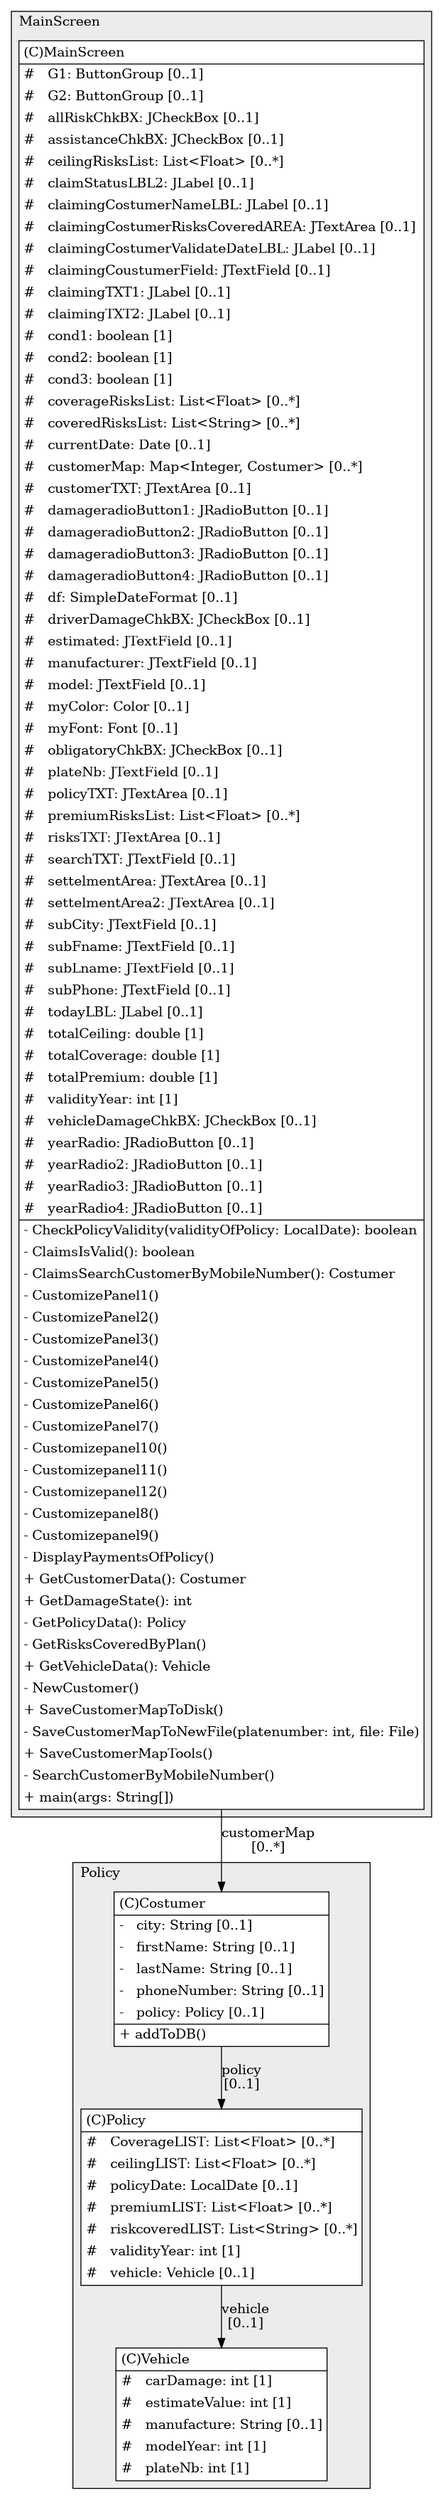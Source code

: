 @startuml

/' diagram meta data start
config=StructureConfiguration;
{
  "projectClassification": {
    "searchMode": "OpenProject", // OpenProject, AllProjects
    "includedProjects": "",
    "pathEndKeywords": "*.impl",
    "isClientPath": "",
    "isClientName": "",
    "isTestPath": "",
    "isTestName": "",
    "isMappingPath": "",
    "isMappingName": "",
    "isDataAccessPath": "",
    "isDataAccessName": "",
    "isDataStructurePath": "",
    "isDataStructureName": "",
    "isInterfaceStructuresPath": "",
    "isInterfaceStructuresName": "",
    "isEntryPointPath": "",
    "isEntryPointName": "",
    "treatFinalFieldsAsMandatory": false
  },
  "graphRestriction": {
    "classPackageExcludeFilter": "",
    "classPackageIncludeFilter": "",
    "classNameExcludeFilter": "",
    "classNameIncludeFilter": "",
    "methodNameExcludeFilter": "",
    "methodNameIncludeFilter": "",
    "removeByInheritance": "", // inheritance/annotation based filtering is done in a second step
    "removeByAnnotation": "",
    "removeByClassPackage": "", // cleanup the graph after inheritance/annotation based filtering is done
    "removeByClassName": "",
    "cutMappings": false,
    "cutEnum": true,
    "cutTests": true,
    "cutClient": true,
    "cutDataAccess": false,
    "cutInterfaceStructures": false,
    "cutDataStructures": false,
    "cutGetterAndSetter": true,
    "cutConstructors": true
  },
  "graphTraversal": {
    "forwardDepth": 6,
    "backwardDepth": 6,
    "classPackageExcludeFilter": "",
    "classPackageIncludeFilter": "",
    "classNameExcludeFilter": "",
    "classNameIncludeFilter": "",
    "methodNameExcludeFilter": "",
    "methodNameIncludeFilter": "",
    "hideMappings": false,
    "hideDataStructures": false,
    "hidePrivateMethods": true,
    "hideInterfaceCalls": true, // indirection: implementation -> interface (is hidden) -> implementation
    "onlyShowApplicationEntryPoints": false, // root node is included
    "useMethodCallsForStructureDiagram": "ForwardOnly" // ForwardOnly, BothDirections, No
  },
  "details": {
    "aggregation": "GroupByClass", // ByClass, GroupByClass, None
    "showClassGenericTypes": true,
    "showMethods": true,
    "showMethodParameterNames": true,
    "showMethodParameterTypes": true,
    "showMethodReturnType": true,
    "showPackageLevels": 2,
    "showDetailedClassStructure": true
  },
  "rootClass": "MainScreen",
  "extensionCallbackMethod": "" // qualified.class.name#methodName - signature: public static String method(String)
}
diagram meta data end '/



digraph g {
    rankdir="TB"
    splines=polyline
    

'nodes 
subgraph cluster_1852268635 { 
   	label=MainScreen
	labeljust=l
	fillcolor="#ececec"
	style=filled
   
   MainScreen1852268635[
	label=<<TABLE BORDER="1" CELLBORDER="0" CELLPADDING="4" CELLSPACING="0">
<TR><TD ALIGN="LEFT" >(C)MainScreen</TD></TR>
<HR/>
<TR><TD ALIGN="LEFT" >#   G1: ButtonGroup [0..1]</TD></TR>
<TR><TD ALIGN="LEFT" >#   G2: ButtonGroup [0..1]</TD></TR>
<TR><TD ALIGN="LEFT" >#   allRiskChkBX: JCheckBox [0..1]</TD></TR>
<TR><TD ALIGN="LEFT" >#   assistanceChkBX: JCheckBox [0..1]</TD></TR>
<TR><TD ALIGN="LEFT" >#   ceilingRisksList: List&lt;Float&gt; [0..*]</TD></TR>
<TR><TD ALIGN="LEFT" >#   claimStatusLBL2: JLabel [0..1]</TD></TR>
<TR><TD ALIGN="LEFT" >#   claimingCostumerNameLBL: JLabel [0..1]</TD></TR>
<TR><TD ALIGN="LEFT" >#   claimingCostumerRisksCoveredAREA: JTextArea [0..1]</TD></TR>
<TR><TD ALIGN="LEFT" >#   claimingCostumerValidateDateLBL: JLabel [0..1]</TD></TR>
<TR><TD ALIGN="LEFT" >#   claimingCoustumerField: JTextField [0..1]</TD></TR>
<TR><TD ALIGN="LEFT" >#   claimingTXT1: JLabel [0..1]</TD></TR>
<TR><TD ALIGN="LEFT" >#   claimingTXT2: JLabel [0..1]</TD></TR>
<TR><TD ALIGN="LEFT" >#   cond1: boolean [1]</TD></TR>
<TR><TD ALIGN="LEFT" >#   cond2: boolean [1]</TD></TR>
<TR><TD ALIGN="LEFT" >#   cond3: boolean [1]</TD></TR>
<TR><TD ALIGN="LEFT" >#   coverageRisksList: List&lt;Float&gt; [0..*]</TD></TR>
<TR><TD ALIGN="LEFT" >#   coveredRisksList: List&lt;String&gt; [0..*]</TD></TR>
<TR><TD ALIGN="LEFT" >#   currentDate: Date [0..1]</TD></TR>
<TR><TD ALIGN="LEFT" >#   customerMap: Map&lt;Integer, Costumer&gt; [0..*]</TD></TR>
<TR><TD ALIGN="LEFT" >#   customerTXT: JTextArea [0..1]</TD></TR>
<TR><TD ALIGN="LEFT" >#   damageradioButton1: JRadioButton [0..1]</TD></TR>
<TR><TD ALIGN="LEFT" >#   damageradioButton2: JRadioButton [0..1]</TD></TR>
<TR><TD ALIGN="LEFT" >#   damageradioButton3: JRadioButton [0..1]</TD></TR>
<TR><TD ALIGN="LEFT" >#   damageradioButton4: JRadioButton [0..1]</TD></TR>
<TR><TD ALIGN="LEFT" >#   df: SimpleDateFormat [0..1]</TD></TR>
<TR><TD ALIGN="LEFT" >#   driverDamageChkBX: JCheckBox [0..1]</TD></TR>
<TR><TD ALIGN="LEFT" >#   estimated: JTextField [0..1]</TD></TR>
<TR><TD ALIGN="LEFT" >#   manufacturer: JTextField [0..1]</TD></TR>
<TR><TD ALIGN="LEFT" >#   model: JTextField [0..1]</TD></TR>
<TR><TD ALIGN="LEFT" >#   myColor: Color [0..1]</TD></TR>
<TR><TD ALIGN="LEFT" >#   myFont: Font [0..1]</TD></TR>
<TR><TD ALIGN="LEFT" >#   obligatoryChkBX: JCheckBox [0..1]</TD></TR>
<TR><TD ALIGN="LEFT" >#   plateNb: JTextField [0..1]</TD></TR>
<TR><TD ALIGN="LEFT" >#   policyTXT: JTextArea [0..1]</TD></TR>
<TR><TD ALIGN="LEFT" >#   premiumRisksList: List&lt;Float&gt; [0..*]</TD></TR>
<TR><TD ALIGN="LEFT" >#   risksTXT: JTextArea [0..1]</TD></TR>
<TR><TD ALIGN="LEFT" >#   searchTXT: JTextField [0..1]</TD></TR>
<TR><TD ALIGN="LEFT" >#   settelmentArea: JTextArea [0..1]</TD></TR>
<TR><TD ALIGN="LEFT" >#   settelmentArea2: JTextArea [0..1]</TD></TR>
<TR><TD ALIGN="LEFT" >#   subCity: JTextField [0..1]</TD></TR>
<TR><TD ALIGN="LEFT" >#   subFname: JTextField [0..1]</TD></TR>
<TR><TD ALIGN="LEFT" >#   subLname: JTextField [0..1]</TD></TR>
<TR><TD ALIGN="LEFT" >#   subPhone: JTextField [0..1]</TD></TR>
<TR><TD ALIGN="LEFT" >#   todayLBL: JLabel [0..1]</TD></TR>
<TR><TD ALIGN="LEFT" >#   totalCeiling: double [1]</TD></TR>
<TR><TD ALIGN="LEFT" >#   totalCoverage: double [1]</TD></TR>
<TR><TD ALIGN="LEFT" >#   totalPremium: double [1]</TD></TR>
<TR><TD ALIGN="LEFT" >#   validityYear: int [1]</TD></TR>
<TR><TD ALIGN="LEFT" >#   vehicleDamageChkBX: JCheckBox [0..1]</TD></TR>
<TR><TD ALIGN="LEFT" >#   yearRadio: JRadioButton [0..1]</TD></TR>
<TR><TD ALIGN="LEFT" >#   yearRadio2: JRadioButton [0..1]</TD></TR>
<TR><TD ALIGN="LEFT" >#   yearRadio3: JRadioButton [0..1]</TD></TR>
<TR><TD ALIGN="LEFT" >#   yearRadio4: JRadioButton [0..1]</TD></TR>
<HR/>
<TR><TD ALIGN="LEFT" >- CheckPolicyValidity(validityOfPolicy: LocalDate): boolean</TD></TR>
<TR><TD ALIGN="LEFT" >- ClaimsIsValid(): boolean</TD></TR>
<TR><TD ALIGN="LEFT" >- ClaimsSearchCustomerByMobileNumber(): Costumer</TD></TR>
<TR><TD ALIGN="LEFT" >- CustomizePanel1()</TD></TR>
<TR><TD ALIGN="LEFT" >- CustomizePanel2()</TD></TR>
<TR><TD ALIGN="LEFT" >- CustomizePanel3()</TD></TR>
<TR><TD ALIGN="LEFT" >- CustomizePanel4()</TD></TR>
<TR><TD ALIGN="LEFT" >- CustomizePanel5()</TD></TR>
<TR><TD ALIGN="LEFT" >- CustomizePanel6()</TD></TR>
<TR><TD ALIGN="LEFT" >- CustomizePanel7()</TD></TR>
<TR><TD ALIGN="LEFT" >- Customizepanel10()</TD></TR>
<TR><TD ALIGN="LEFT" >- Customizepanel11()</TD></TR>
<TR><TD ALIGN="LEFT" >- Customizepanel12()</TD></TR>
<TR><TD ALIGN="LEFT" >- Customizepanel8()</TD></TR>
<TR><TD ALIGN="LEFT" >- Customizepanel9()</TD></TR>
<TR><TD ALIGN="LEFT" >- DisplayPaymentsOfPolicy()</TD></TR>
<TR><TD ALIGN="LEFT" >+ GetCustomerData(): Costumer</TD></TR>
<TR><TD ALIGN="LEFT" >+ GetDamageState(): int</TD></TR>
<TR><TD ALIGN="LEFT" >- GetPolicyData(): Policy</TD></TR>
<TR><TD ALIGN="LEFT" >- GetRisksCoveredByPlan()</TD></TR>
<TR><TD ALIGN="LEFT" >+ GetVehicleData(): Vehicle</TD></TR>
<TR><TD ALIGN="LEFT" >- NewCustomer()</TD></TR>
<TR><TD ALIGN="LEFT" >+ SaveCustomerMapToDisk()</TD></TR>
<TR><TD ALIGN="LEFT" >- SaveCustomerMapToNewFile(platenumber: int, file: File)</TD></TR>
<TR><TD ALIGN="LEFT" >+ SaveCustomerMapTools()</TD></TR>
<TR><TD ALIGN="LEFT" >- SearchCustomerByMobileNumber()</TD></TR>
<TR><TD ALIGN="LEFT" >+ main(args: String[])</TD></TR>
</TABLE>>
	style=filled
	margin=0
	shape=plaintext
	fillcolor="#FFFFFF"
];
} 

subgraph cluster_1898802862 { 
   	label=Policy
	labeljust=l
	fillcolor="#ececec"
	style=filled
   
   Costumer1898802862[
	label=<<TABLE BORDER="1" CELLBORDER="0" CELLPADDING="4" CELLSPACING="0">
<TR><TD ALIGN="LEFT" >(C)Costumer</TD></TR>
<HR/>
<TR><TD ALIGN="LEFT" >-   city: String [0..1]</TD></TR>
<TR><TD ALIGN="LEFT" >-   firstName: String [0..1]</TD></TR>
<TR><TD ALIGN="LEFT" >-   lastName: String [0..1]</TD></TR>
<TR><TD ALIGN="LEFT" >-   phoneNumber: String [0..1]</TD></TR>
<TR><TD ALIGN="LEFT" >-   policy: Policy [0..1]</TD></TR>
<HR/>
<TR><TD ALIGN="LEFT" >+ addToDB()</TD></TR>
</TABLE>>
	style=filled
	margin=0
	shape=plaintext
	fillcolor="#FFFFFF"
];

Policy1898802862[
	label=<<TABLE BORDER="1" CELLBORDER="0" CELLPADDING="4" CELLSPACING="0">
<TR><TD ALIGN="LEFT" >(C)Policy</TD></TR>
<HR/>
<TR><TD ALIGN="LEFT" >#   CoverageLIST: List&lt;Float&gt; [0..*]</TD></TR>
<TR><TD ALIGN="LEFT" >#   ceilingLIST: List&lt;Float&gt; [0..*]</TD></TR>
<TR><TD ALIGN="LEFT" >#   policyDate: LocalDate [0..1]</TD></TR>
<TR><TD ALIGN="LEFT" >#   premiumLIST: List&lt;Float&gt; [0..*]</TD></TR>
<TR><TD ALIGN="LEFT" >#   riskcoveredLIST: List&lt;String&gt; [0..*]</TD></TR>
<TR><TD ALIGN="LEFT" >#   validityYear: int [1]</TD></TR>
<TR><TD ALIGN="LEFT" >#   vehicle: Vehicle [0..1]</TD></TR>
</TABLE>>
	style=filled
	margin=0
	shape=plaintext
	fillcolor="#FFFFFF"
];

Vehicle1898802862[
	label=<<TABLE BORDER="1" CELLBORDER="0" CELLPADDING="4" CELLSPACING="0">
<TR><TD ALIGN="LEFT" >(C)Vehicle</TD></TR>
<HR/>
<TR><TD ALIGN="LEFT" >#   carDamage: int [1]</TD></TR>
<TR><TD ALIGN="LEFT" >#   estimateValue: int [1]</TD></TR>
<TR><TD ALIGN="LEFT" >#   manufacture: String [0..1]</TD></TR>
<TR><TD ALIGN="LEFT" >#   modelYear: int [1]</TD></TR>
<TR><TD ALIGN="LEFT" >#   plateNb: int [1]</TD></TR>
</TABLE>>
	style=filled
	margin=0
	shape=plaintext
	fillcolor="#FFFFFF"
];
} 

'edges    
Costumer1898802862 -> Policy1898802862[label="policy
[0..1]"];
MainScreen1852268635 -> Costumer1898802862[label="customerMap
[0..*]"];
Policy1898802862 -> Vehicle1898802862[label="vehicle
[0..1]"];
    
}
@enduml